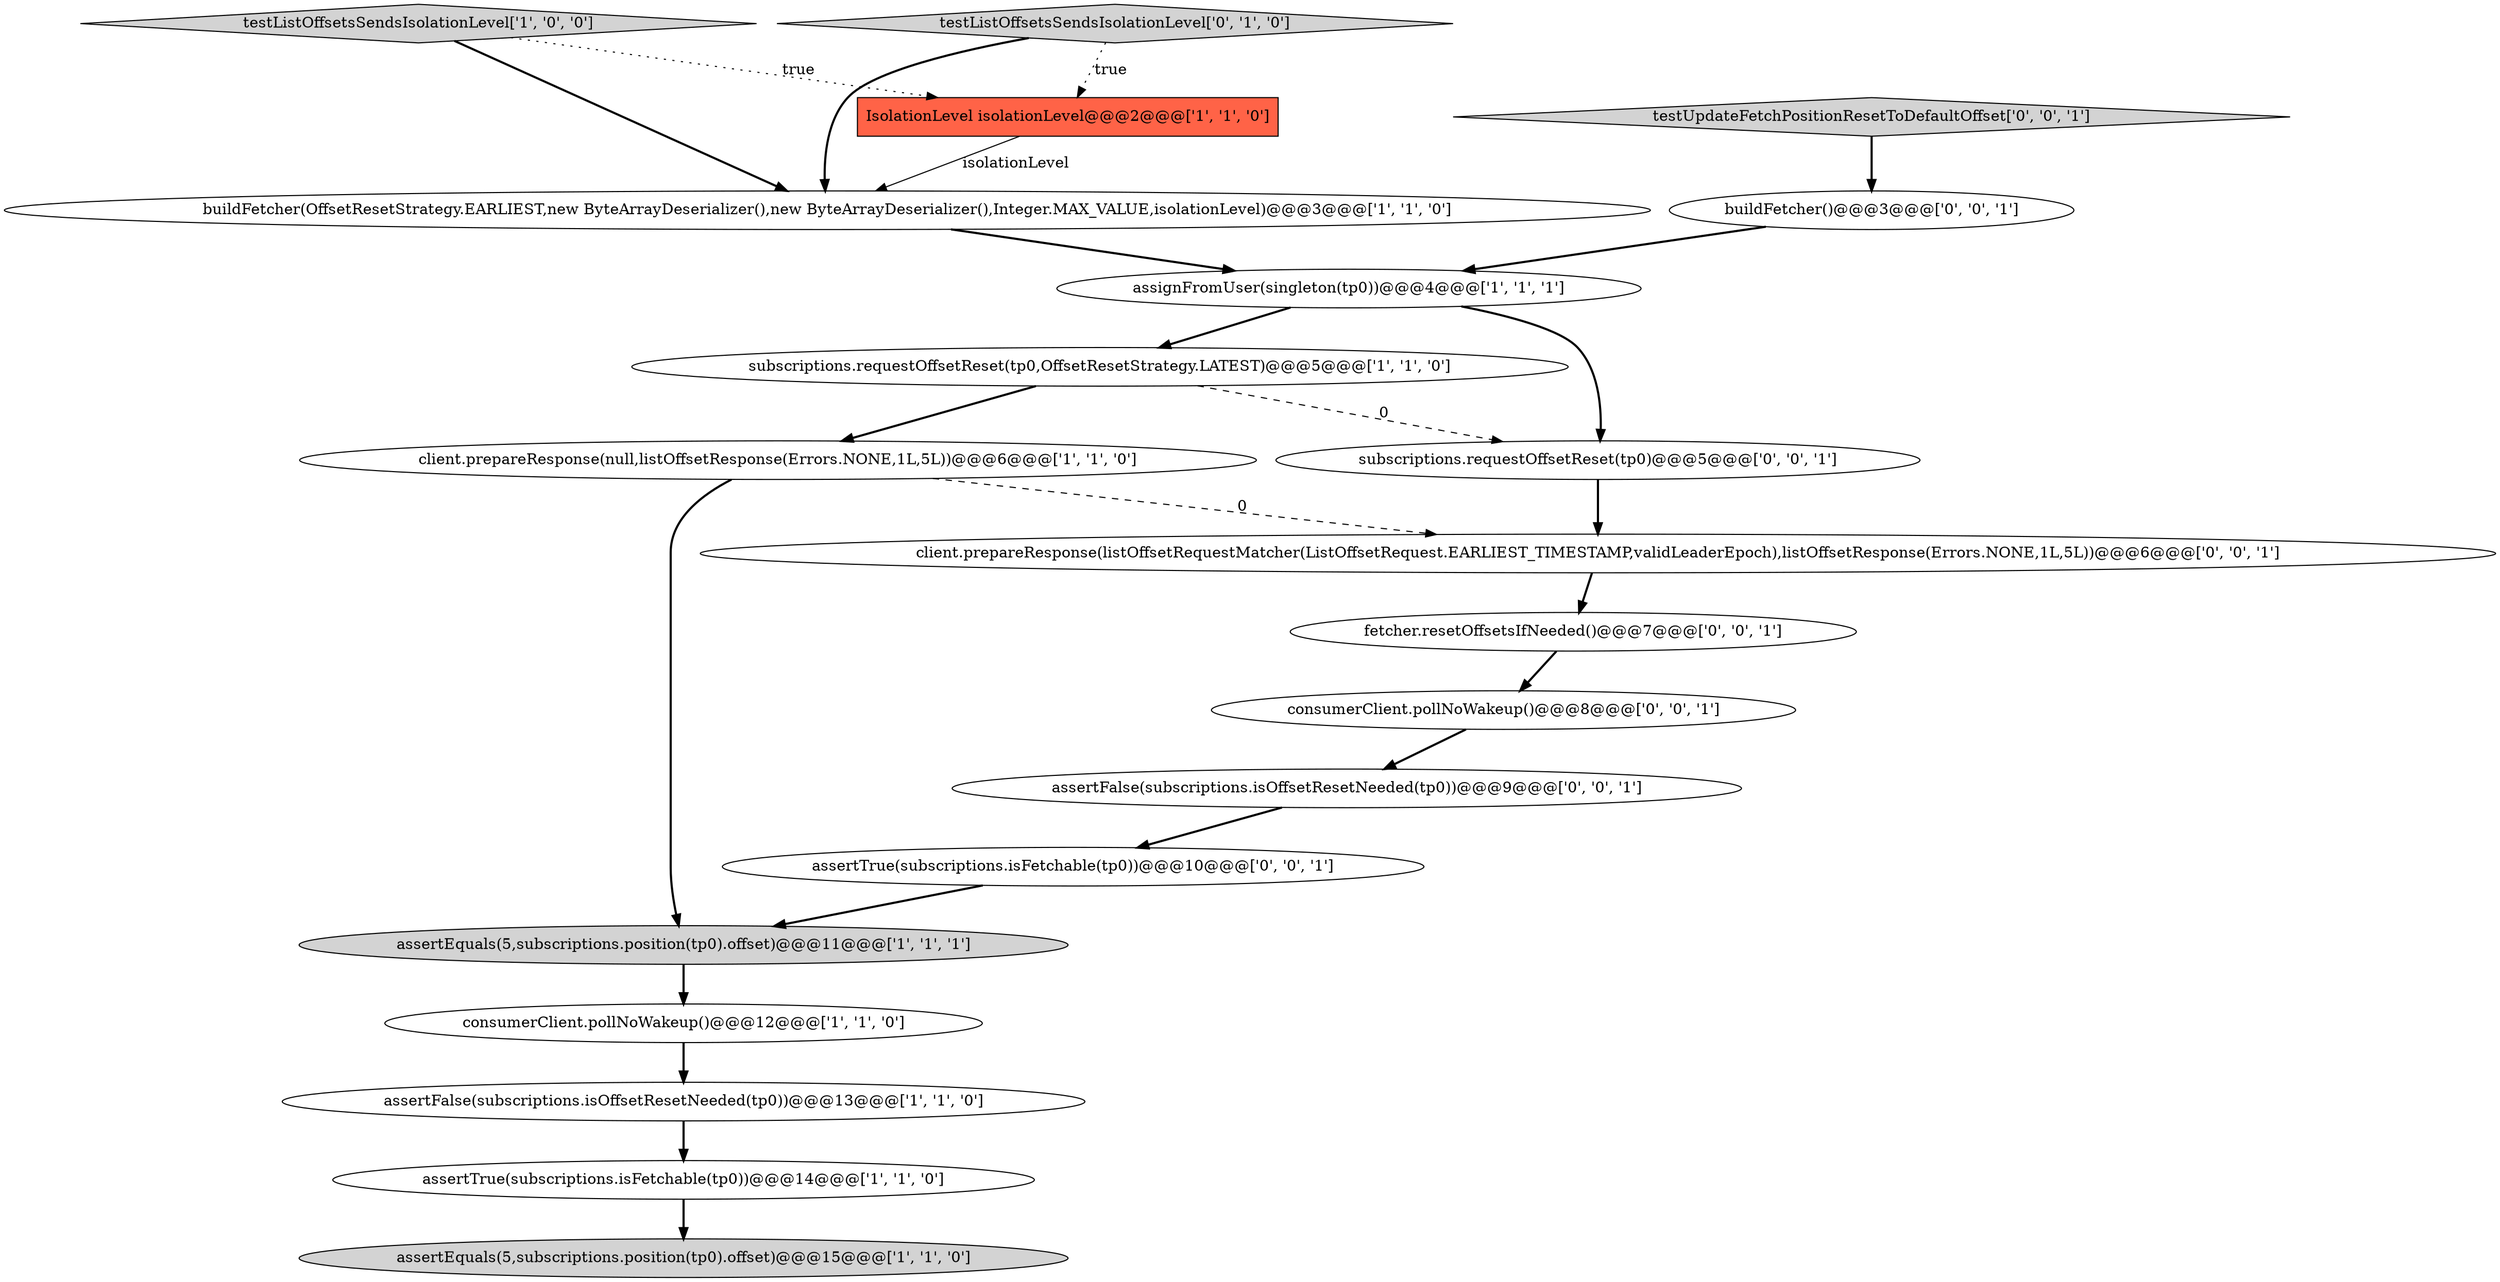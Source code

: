 digraph {
19 [style = filled, label = "consumerClient.pollNoWakeup()@@@8@@@['0', '0', '1']", fillcolor = white, shape = ellipse image = "AAA0AAABBB3BBB"];
10 [style = filled, label = "assertEquals(5,subscriptions.position(tp0).offset)@@@11@@@['1', '1', '1']", fillcolor = lightgray, shape = ellipse image = "AAA0AAABBB1BBB"];
3 [style = filled, label = "subscriptions.requestOffsetReset(tp0,OffsetResetStrategy.LATEST)@@@5@@@['1', '1', '0']", fillcolor = white, shape = ellipse image = "AAA0AAABBB1BBB"];
5 [style = filled, label = "buildFetcher(OffsetResetStrategy.EARLIEST,new ByteArrayDeserializer(),new ByteArrayDeserializer(),Integer.MAX_VALUE,isolationLevel)@@@3@@@['1', '1', '0']", fillcolor = white, shape = ellipse image = "AAA0AAABBB1BBB"];
8 [style = filled, label = "assertTrue(subscriptions.isFetchable(tp0))@@@14@@@['1', '1', '0']", fillcolor = white, shape = ellipse image = "AAA0AAABBB1BBB"];
18 [style = filled, label = "subscriptions.requestOffsetReset(tp0)@@@5@@@['0', '0', '1']", fillcolor = white, shape = ellipse image = "AAA0AAABBB3BBB"];
13 [style = filled, label = "buildFetcher()@@@3@@@['0', '0', '1']", fillcolor = white, shape = ellipse image = "AAA0AAABBB3BBB"];
16 [style = filled, label = "client.prepareResponse(listOffsetRequestMatcher(ListOffsetRequest.EARLIEST_TIMESTAMP,validLeaderEpoch),listOffsetResponse(Errors.NONE,1L,5L))@@@6@@@['0', '0', '1']", fillcolor = white, shape = ellipse image = "AAA0AAABBB3BBB"];
12 [style = filled, label = "fetcher.resetOffsetsIfNeeded()@@@7@@@['0', '0', '1']", fillcolor = white, shape = ellipse image = "AAA0AAABBB3BBB"];
4 [style = filled, label = "consumerClient.pollNoWakeup()@@@12@@@['1', '1', '0']", fillcolor = white, shape = ellipse image = "AAA0AAABBB1BBB"];
11 [style = filled, label = "testListOffsetsSendsIsolationLevel['0', '1', '0']", fillcolor = lightgray, shape = diamond image = "AAA0AAABBB2BBB"];
6 [style = filled, label = "IsolationLevel isolationLevel@@@2@@@['1', '1', '0']", fillcolor = tomato, shape = box image = "AAA0AAABBB1BBB"];
7 [style = filled, label = "assertFalse(subscriptions.isOffsetResetNeeded(tp0))@@@13@@@['1', '1', '0']", fillcolor = white, shape = ellipse image = "AAA0AAABBB1BBB"];
1 [style = filled, label = "testListOffsetsSendsIsolationLevel['1', '0', '0']", fillcolor = lightgray, shape = diamond image = "AAA0AAABBB1BBB"];
9 [style = filled, label = "assertEquals(5,subscriptions.position(tp0).offset)@@@15@@@['1', '1', '0']", fillcolor = lightgray, shape = ellipse image = "AAA0AAABBB1BBB"];
14 [style = filled, label = "assertTrue(subscriptions.isFetchable(tp0))@@@10@@@['0', '0', '1']", fillcolor = white, shape = ellipse image = "AAA0AAABBB3BBB"];
2 [style = filled, label = "assignFromUser(singleton(tp0))@@@4@@@['1', '1', '1']", fillcolor = white, shape = ellipse image = "AAA0AAABBB1BBB"];
15 [style = filled, label = "testUpdateFetchPositionResetToDefaultOffset['0', '0', '1']", fillcolor = lightgray, shape = diamond image = "AAA0AAABBB3BBB"];
17 [style = filled, label = "assertFalse(subscriptions.isOffsetResetNeeded(tp0))@@@9@@@['0', '0', '1']", fillcolor = white, shape = ellipse image = "AAA0AAABBB3BBB"];
0 [style = filled, label = "client.prepareResponse(null,listOffsetResponse(Errors.NONE,1L,5L))@@@6@@@['1', '1', '0']", fillcolor = white, shape = ellipse image = "AAA0AAABBB1BBB"];
5->2 [style = bold, label=""];
7->8 [style = bold, label=""];
4->7 [style = bold, label=""];
8->9 [style = bold, label=""];
17->14 [style = bold, label=""];
1->6 [style = dotted, label="true"];
2->3 [style = bold, label=""];
0->10 [style = bold, label=""];
16->12 [style = bold, label=""];
0->16 [style = dashed, label="0"];
2->18 [style = bold, label=""];
10->4 [style = bold, label=""];
3->0 [style = bold, label=""];
19->17 [style = bold, label=""];
11->6 [style = dotted, label="true"];
12->19 [style = bold, label=""];
18->16 [style = bold, label=""];
15->13 [style = bold, label=""];
3->18 [style = dashed, label="0"];
13->2 [style = bold, label=""];
14->10 [style = bold, label=""];
6->5 [style = solid, label="isolationLevel"];
11->5 [style = bold, label=""];
1->5 [style = bold, label=""];
}

